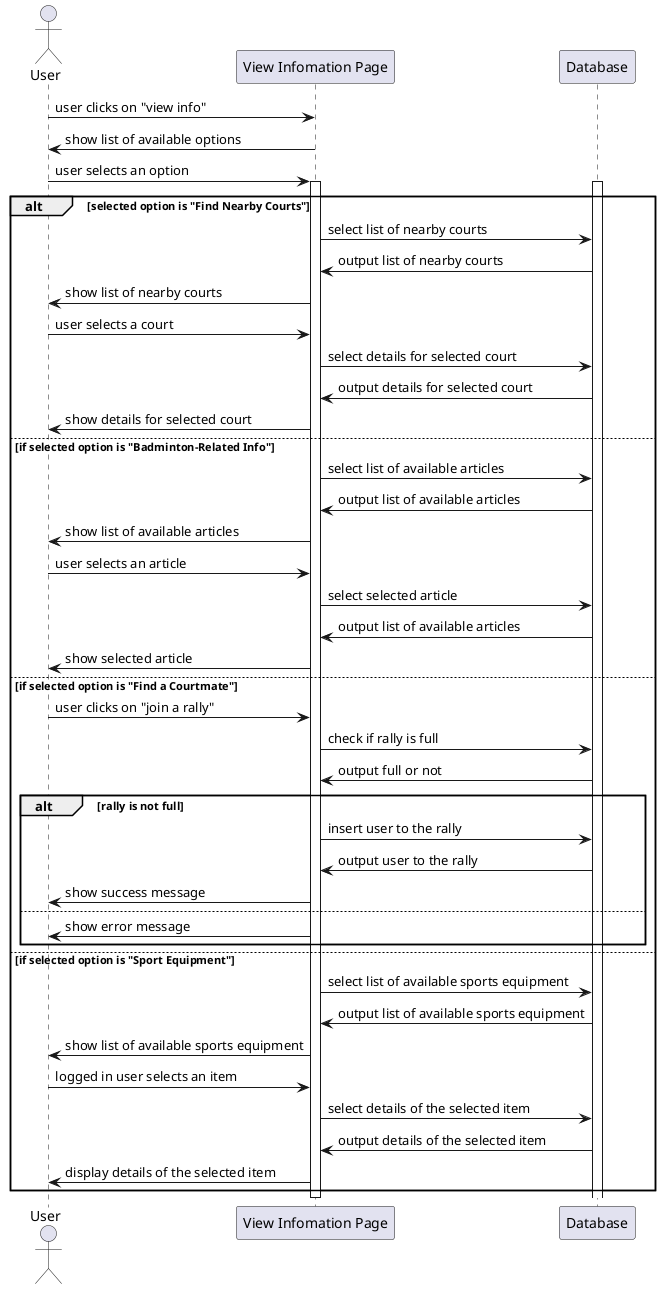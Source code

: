 @startuml

Actor User
participant "View Infomation Page" as System
User -> System: user clicks on "view info"
System -> User: show list of available options
User -> System: user selects an option

activate System
activate Database

alt selected option is "Find Nearby Courts"
    System -> Database: select list of nearby courts
    Database -> System: output list of nearby courts
    System -> User: show list of nearby courts
    User -> System: user selects a court
    System -> Database: select details for selected court
    Database -> System: output details for selected court
    System -> User: show details for selected court
else if selected option is "Badminton-Related Info"
    System -> Database: select list of available articles
    Database -> System: output list of available articles
    System -> User: show list of available articles
    User -> System: user selects an article
    System -> Database: select selected article
    Database -> System: output list of available articles
    System -> User: show selected article
else if selected option is "Find a Courtmate"
    User -> System: user clicks on "join a rally"
    System -> Database: check if rally is full
    Database -> System: output full or not
    alt rally is not full
        System -> Database: insert user to the rally
        Database -> System: output user to the rally
        System -> User: show success message
    else
        System -> User: show error message
    end
else if selected option is "Sport Equipment"
    System -> Database: select list of available sports equipment
    Database -> System: output list of available sports equipment
    System -> User: show list of available sports equipment
    User -> System: logged in user selects an item
    System -> Database: select details of the selected item
    Database -> System: output details of the selected item
    System -> User: display details of the selected item
end
deactivate System
@enduml
